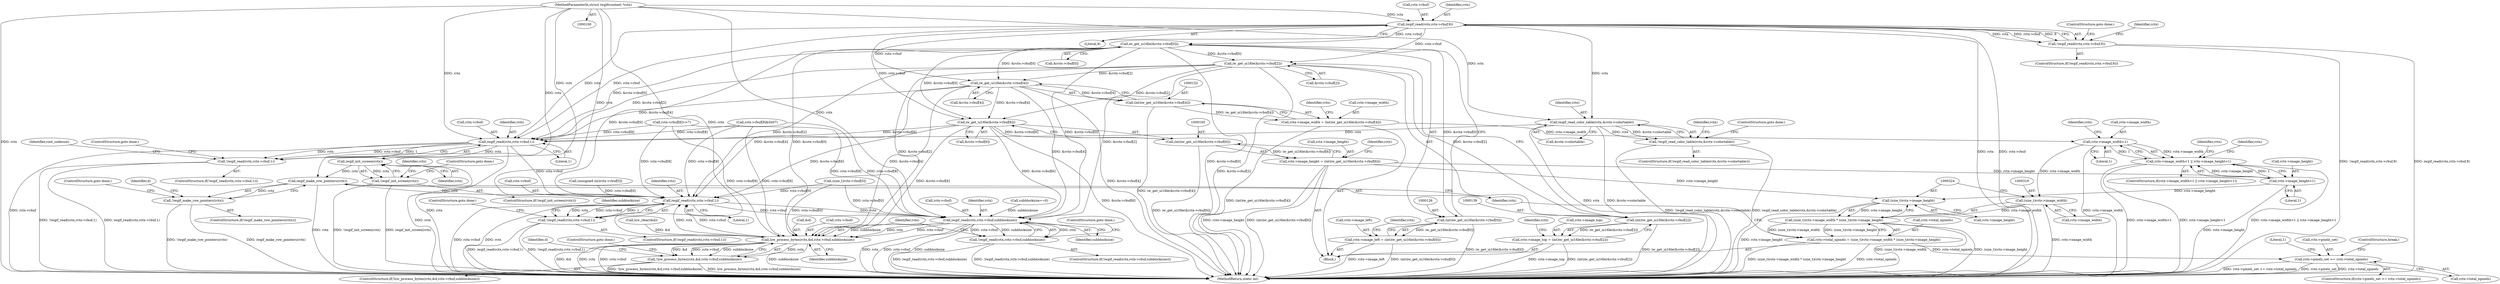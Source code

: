 digraph "0_imageworsener_ca3356eb49fee03e2eaf6b6aff826988c1122d93@API" {
"1000114" [label="(Call,iwgif_read(rctx,rctx->rbuf,9))"];
"1000101" [label="(MethodParameterIn,struct iwgifrcontext *rctx)"];
"1000113" [label="(Call,!iwgif_read(rctx,rctx->rbuf,9))"];
"1000127" [label="(Call,iw_get_ui16le(&rctx->rbuf[0]))"];
"1000125" [label="(Call,(int)iw_get_ui16le(&rctx->rbuf[0]))"];
"1000121" [label="(Call,rctx->image_left = (int)iw_get_ui16le(&rctx->rbuf[0]))"];
"1000140" [label="(Call,iw_get_ui16le(&rctx->rbuf[2]))"];
"1000138" [label="(Call,(int)iw_get_ui16le(&rctx->rbuf[2]))"];
"1000134" [label="(Call,rctx->image_top = (int)iw_get_ui16le(&rctx->rbuf[2]))"];
"1000153" [label="(Call,iw_get_ui16le(&rctx->rbuf[4]))"];
"1000151" [label="(Call,(int)iw_get_ui16le(&rctx->rbuf[4]))"];
"1000147" [label="(Call,rctx->image_width = (int)iw_get_ui16le(&rctx->rbuf[4]))"];
"1000175" [label="(Call,rctx->image_width<1)"];
"1000174" [label="(Call,rctx->image_width<1 || rctx->image_height<1)"];
"1000318" [label="(Call,(size_t)rctx->image_width)"];
"1000317" [label="(Call,(size_t)rctx->image_width * (size_t)rctx->image_height)"];
"1000313" [label="(Call,rctx->total_npixels = (size_t)rctx->image_width * (size_t)rctx->image_height)"];
"1000392" [label="(Call,rctx->pixels_set >= rctx->total_npixels)"];
"1000166" [label="(Call,iw_get_ui16le(&rctx->rbuf[6]))"];
"1000164" [label="(Call,(int)iw_get_ui16le(&rctx->rbuf[6]))"];
"1000160" [label="(Call,rctx->image_height = (int)iw_get_ui16le(&rctx->rbuf[6]))"];
"1000180" [label="(Call,rctx->image_height<1)"];
"1000323" [label="(Call,(size_t)rctx->image_height)"];
"1000277" [label="(Call,iwgif_read(rctx,rctx->rbuf,1))"];
"1000276" [label="(Call,!iwgif_read(rctx,rctx->rbuf,1))"];
"1000310" [label="(Call,iwgif_init_screen(rctx))"];
"1000309" [label="(Call,!iwgif_init_screen(rctx))"];
"1000330" [label="(Call,iwgif_make_row_pointers(rctx))"];
"1000329" [label="(Call,!iwgif_make_row_pointers(rctx))"];
"1000345" [label="(Call,iwgif_read(rctx,rctx->rbuf,1))"];
"1000344" [label="(Call,!iwgif_read(rctx,rctx->rbuf,1))"];
"1000368" [label="(Call,iwgif_read(rctx,rctx->rbuf,subblocksize))"];
"1000367" [label="(Call,!iwgif_read(rctx,rctx->rbuf,subblocksize))"];
"1000377" [label="(Call,lzw_process_bytes(rctx,&d,rctx->rbuf,subblocksize))"];
"1000376" [label="(Call,!lzw_process_bytes(rctx,&d,rctx->rbuf,subblocksize))"];
"1000250" [label="(Call,iwgif_read_color_table(rctx,&rctx->colortable))"];
"1000249" [label="(Call,!iwgif_read_color_table(rctx,&rctx->colortable))"];
"1000345" [label="(Call,iwgif_read(rctx,rctx->rbuf,1))"];
"1000276" [label="(Call,!iwgif_read(rctx,rctx->rbuf,1))"];
"1000113" [label="(Call,!iwgif_read(rctx,rctx->rbuf,9))"];
"1000180" [label="(Call,rctx->image_height<1)"];
"1000251" [label="(Identifier,rctx)"];
"1000162" [label="(Identifier,rctx)"];
"1000248" [label="(ControlStructure,if(!iwgif_read_color_table(rctx,&rctx->colortable)))"];
"1000314" [label="(Call,rctx->total_npixels)"];
"1000351" [label="(ControlStructure,goto done;)"];
"1000116" [label="(Call,rctx->rbuf)"];
"1000122" [label="(Call,rctx->image_left)"];
"1000175" [label="(Call,rctx->image_width<1)"];
"1000194" [label="(Identifier,rctx)"];
"1000176" [label="(Call,rctx->image_width)"];
"1000101" [label="(MethodParameterIn,struct iwgifrcontext *rctx)"];
"1000378" [label="(Identifier,rctx)"];
"1000388" [label="(Identifier,d)"];
"1000212" [label="(Call,rctx->rbuf[8]>>7)"];
"1000188" [label="(Identifier,rctx)"];
"1000181" [label="(Call,rctx->image_height)"];
"1000311" [label="(Identifier,rctx)"];
"1000256" [label="(ControlStructure,goto done;)"];
"1000384" [label="(Identifier,subblocksize)"];
"1000275" [label="(ControlStructure,if(!iwgif_read(rctx,rctx->rbuf,1)))"];
"1000285" [label="(Identifier,root_codesize)"];
"1000406" [label="(MethodReturn,static int)"];
"1000377" [label="(Call,lzw_process_bytes(rctx,&d,rctx->rbuf,subblocksize))"];
"1000154" [label="(Call,&rctx->rbuf[4])"];
"1000182" [label="(Identifier,rctx)"];
"1000320" [label="(Call,rctx->image_width)"];
"1000368" [label="(Call,iwgif_read(rctx,rctx->rbuf,subblocksize))"];
"1000367" [label="(Call,!iwgif_read(rctx,rctx->rbuf,subblocksize))"];
"1000309" [label="(Call,!iwgif_init_screen(rctx))"];
"1000331" [label="(Identifier,rctx)"];
"1000362" [label="(Call,subblocksize==0)"];
"1000279" [label="(Call,rctx->rbuf)"];
"1000121" [label="(Call,rctx->image_left = (int)iw_get_ui16le(&rctx->rbuf[0]))"];
"1000151" [label="(Call,(int)iw_get_ui16le(&rctx->rbuf[4]))"];
"1000313" [label="(Call,rctx->total_npixels = (size_t)rctx->image_width * (size_t)rctx->image_height)"];
"1000147" [label="(Call,rctx->image_width = (int)iw_get_ui16le(&rctx->rbuf[4]))"];
"1000148" [label="(Call,rctx->image_width)"];
"1000177" [label="(Identifier,rctx)"];
"1000115" [label="(Identifier,rctx)"];
"1000375" [label="(ControlStructure,if(!lzw_process_bytes(rctx,&d,rctx->rbuf,subblocksize)))"];
"1000161" [label="(Call,rctx->image_height)"];
"1000286" [label="(Call,(unsigned int)rctx->rbuf[0])"];
"1000227" [label="(Call,rctx->rbuf[8]&0x07)"];
"1000312" [label="(ControlStructure,goto done;)"];
"1000149" [label="(Identifier,rctx)"];
"1000315" [label="(Identifier,rctx)"];
"1000370" [label="(Call,rctx->rbuf)"];
"1000374" [label="(ControlStructure,goto done;)"];
"1000392" [label="(Call,rctx->pixels_set >= rctx->total_npixels)"];
"1000250" [label="(Call,iwgif_read_color_table(rctx,&rctx->colortable))"];
"1000350" [label="(Literal,1)"];
"1000328" [label="(ControlStructure,if(!iwgif_make_row_pointers(rctx)))"];
"1000125" [label="(Call,(int)iw_get_ui16le(&rctx->rbuf[0]))"];
"1000396" [label="(Call,rctx->total_npixels)"];
"1000332" [label="(ControlStructure,goto done;)"];
"1000278" [label="(Identifier,rctx)"];
"1000318" [label="(Call,(size_t)rctx->image_width)"];
"1000153" [label="(Call,iw_get_ui16le(&rctx->rbuf[4]))"];
"1000277" [label="(Call,iwgif_read(rctx,rctx->rbuf,1))"];
"1000343" [label="(ControlStructure,if(!iwgif_read(rctx,rctx->rbuf,1)))"];
"1000282" [label="(Literal,1)"];
"1000335" [label="(Identifier,d)"];
"1000112" [label="(ControlStructure,if(!iwgif_read(rctx,rctx->rbuf,9)))"];
"1000164" [label="(Call,(int)iw_get_ui16le(&rctx->rbuf[6]))"];
"1000140" [label="(Call,iw_get_ui16le(&rctx->rbuf[2]))"];
"1000325" [label="(Call,rctx->image_height)"];
"1000308" [label="(ControlStructure,if(!iwgif_init_screen(rctx)))"];
"1000135" [label="(Call,rctx->image_top)"];
"1000376" [label="(Call,!lzw_process_bytes(rctx,&d,rctx->rbuf,subblocksize))"];
"1000353" [label="(Identifier,subblocksize)"];
"1000136" [label="(Identifier,rctx)"];
"1000369" [label="(Identifier,rctx)"];
"1000249" [label="(Call,!iwgif_read_color_table(rctx,&rctx->colortable))"];
"1000119" [label="(Literal,9)"];
"1000120" [label="(ControlStructure,goto done;)"];
"1000184" [label="(Literal,1)"];
"1000166" [label="(Call,iw_get_ui16le(&rctx->rbuf[6]))"];
"1000341" [label="(Literal,1)"];
"1000128" [label="(Call,&rctx->rbuf[0])"];
"1000283" [label="(ControlStructure,goto done;)"];
"1000379" [label="(Call,&d)"];
"1000160" [label="(Call,rctx->image_height = (int)iw_get_ui16le(&rctx->rbuf[6]))"];
"1000138" [label="(Call,(int)iw_get_ui16le(&rctx->rbuf[2]))"];
"1000346" [label="(Identifier,rctx)"];
"1000381" [label="(Call,rctx->rbuf)"];
"1000330" [label="(Call,iwgif_make_row_pointers(rctx))"];
"1000354" [label="(Call,(size_t)rctx->rbuf[0])"];
"1000179" [label="(Literal,1)"];
"1000393" [label="(Call,rctx->pixels_set)"];
"1000329" [label="(Call,!iwgif_make_row_pointers(rctx))"];
"1000317" [label="(Call,(size_t)rctx->image_width * (size_t)rctx->image_height)"];
"1000114" [label="(Call,iwgif_read(rctx,rctx->rbuf,9))"];
"1000373" [label="(Identifier,subblocksize)"];
"1000399" [label="(ControlStructure,break;)"];
"1000310" [label="(Call,iwgif_init_screen(rctx))"];
"1000259" [label="(Identifier,rctx)"];
"1000323" [label="(Call,(size_t)rctx->image_height)"];
"1000102" [label="(Block,)"];
"1000391" [label="(ControlStructure,if(rctx->pixels_set >= rctx->total_npixels))"];
"1000174" [label="(Call,rctx->image_width<1 || rctx->image_height<1)"];
"1000337" [label="(Call,lzw_clear(&d))"];
"1000344" [label="(Call,!iwgif_read(rctx,rctx->rbuf,1))"];
"1000127" [label="(Call,iw_get_ui16le(&rctx->rbuf[0]))"];
"1000252" [label="(Call,&rctx->colortable)"];
"1000123" [label="(Identifier,rctx)"];
"1000141" [label="(Call,&rctx->rbuf[2])"];
"1000347" [label="(Call,rctx->rbuf)"];
"1000366" [label="(ControlStructure,if(!iwgif_read(rctx,rctx->rbuf,subblocksize)))"];
"1000385" [label="(ControlStructure,goto done;)"];
"1000173" [label="(ControlStructure,if(rctx->image_width<1 || rctx->image_height<1))"];
"1000167" [label="(Call,&rctx->rbuf[6])"];
"1000134" [label="(Call,rctx->image_top = (int)iw_get_ui16le(&rctx->rbuf[2]))"];
"1000114" -> "1000113"  [label="AST: "];
"1000114" -> "1000119"  [label="CFG: "];
"1000115" -> "1000114"  [label="AST: "];
"1000116" -> "1000114"  [label="AST: "];
"1000119" -> "1000114"  [label="AST: "];
"1000113" -> "1000114"  [label="CFG: "];
"1000114" -> "1000406"  [label="DDG: rctx"];
"1000114" -> "1000406"  [label="DDG: rctx->rbuf"];
"1000114" -> "1000113"  [label="DDG: rctx"];
"1000114" -> "1000113"  [label="DDG: rctx->rbuf"];
"1000114" -> "1000113"  [label="DDG: 9"];
"1000101" -> "1000114"  [label="DDG: rctx"];
"1000114" -> "1000127"  [label="DDG: rctx->rbuf"];
"1000114" -> "1000140"  [label="DDG: rctx->rbuf"];
"1000114" -> "1000153"  [label="DDG: rctx->rbuf"];
"1000114" -> "1000166"  [label="DDG: rctx->rbuf"];
"1000114" -> "1000250"  [label="DDG: rctx"];
"1000114" -> "1000277"  [label="DDG: rctx"];
"1000114" -> "1000277"  [label="DDG: rctx->rbuf"];
"1000101" -> "1000100"  [label="AST: "];
"1000101" -> "1000406"  [label="DDG: rctx"];
"1000101" -> "1000250"  [label="DDG: rctx"];
"1000101" -> "1000277"  [label="DDG: rctx"];
"1000101" -> "1000310"  [label="DDG: rctx"];
"1000101" -> "1000330"  [label="DDG: rctx"];
"1000101" -> "1000345"  [label="DDG: rctx"];
"1000101" -> "1000368"  [label="DDG: rctx"];
"1000101" -> "1000377"  [label="DDG: rctx"];
"1000113" -> "1000112"  [label="AST: "];
"1000120" -> "1000113"  [label="CFG: "];
"1000123" -> "1000113"  [label="CFG: "];
"1000113" -> "1000406"  [label="DDG: iwgif_read(rctx,rctx->rbuf,9)"];
"1000113" -> "1000406"  [label="DDG: !iwgif_read(rctx,rctx->rbuf,9)"];
"1000127" -> "1000125"  [label="AST: "];
"1000127" -> "1000128"  [label="CFG: "];
"1000128" -> "1000127"  [label="AST: "];
"1000125" -> "1000127"  [label="CFG: "];
"1000127" -> "1000406"  [label="DDG: &rctx->rbuf[0]"];
"1000127" -> "1000125"  [label="DDG: &rctx->rbuf[0]"];
"1000127" -> "1000140"  [label="DDG: &rctx->rbuf[0]"];
"1000127" -> "1000153"  [label="DDG: &rctx->rbuf[0]"];
"1000127" -> "1000166"  [label="DDG: &rctx->rbuf[0]"];
"1000127" -> "1000277"  [label="DDG: &rctx->rbuf[0]"];
"1000127" -> "1000345"  [label="DDG: &rctx->rbuf[0]"];
"1000127" -> "1000368"  [label="DDG: &rctx->rbuf[0]"];
"1000127" -> "1000377"  [label="DDG: &rctx->rbuf[0]"];
"1000125" -> "1000121"  [label="AST: "];
"1000126" -> "1000125"  [label="AST: "];
"1000121" -> "1000125"  [label="CFG: "];
"1000125" -> "1000406"  [label="DDG: iw_get_ui16le(&rctx->rbuf[0])"];
"1000125" -> "1000121"  [label="DDG: iw_get_ui16le(&rctx->rbuf[0])"];
"1000121" -> "1000102"  [label="AST: "];
"1000122" -> "1000121"  [label="AST: "];
"1000136" -> "1000121"  [label="CFG: "];
"1000121" -> "1000406"  [label="DDG: (int)iw_get_ui16le(&rctx->rbuf[0])"];
"1000121" -> "1000406"  [label="DDG: rctx->image_left"];
"1000140" -> "1000138"  [label="AST: "];
"1000140" -> "1000141"  [label="CFG: "];
"1000141" -> "1000140"  [label="AST: "];
"1000138" -> "1000140"  [label="CFG: "];
"1000140" -> "1000406"  [label="DDG: &rctx->rbuf[2]"];
"1000140" -> "1000138"  [label="DDG: &rctx->rbuf[2]"];
"1000140" -> "1000153"  [label="DDG: &rctx->rbuf[2]"];
"1000140" -> "1000166"  [label="DDG: &rctx->rbuf[2]"];
"1000140" -> "1000277"  [label="DDG: &rctx->rbuf[2]"];
"1000140" -> "1000345"  [label="DDG: &rctx->rbuf[2]"];
"1000140" -> "1000368"  [label="DDG: &rctx->rbuf[2]"];
"1000140" -> "1000377"  [label="DDG: &rctx->rbuf[2]"];
"1000138" -> "1000134"  [label="AST: "];
"1000139" -> "1000138"  [label="AST: "];
"1000134" -> "1000138"  [label="CFG: "];
"1000138" -> "1000406"  [label="DDG: iw_get_ui16le(&rctx->rbuf[2])"];
"1000138" -> "1000134"  [label="DDG: iw_get_ui16le(&rctx->rbuf[2])"];
"1000134" -> "1000102"  [label="AST: "];
"1000135" -> "1000134"  [label="AST: "];
"1000149" -> "1000134"  [label="CFG: "];
"1000134" -> "1000406"  [label="DDG: rctx->image_top"];
"1000134" -> "1000406"  [label="DDG: (int)iw_get_ui16le(&rctx->rbuf[2])"];
"1000153" -> "1000151"  [label="AST: "];
"1000153" -> "1000154"  [label="CFG: "];
"1000154" -> "1000153"  [label="AST: "];
"1000151" -> "1000153"  [label="CFG: "];
"1000153" -> "1000406"  [label="DDG: &rctx->rbuf[4]"];
"1000153" -> "1000151"  [label="DDG: &rctx->rbuf[4]"];
"1000153" -> "1000166"  [label="DDG: &rctx->rbuf[4]"];
"1000153" -> "1000277"  [label="DDG: &rctx->rbuf[4]"];
"1000153" -> "1000345"  [label="DDG: &rctx->rbuf[4]"];
"1000153" -> "1000368"  [label="DDG: &rctx->rbuf[4]"];
"1000153" -> "1000377"  [label="DDG: &rctx->rbuf[4]"];
"1000151" -> "1000147"  [label="AST: "];
"1000152" -> "1000151"  [label="AST: "];
"1000147" -> "1000151"  [label="CFG: "];
"1000151" -> "1000406"  [label="DDG: iw_get_ui16le(&rctx->rbuf[4])"];
"1000151" -> "1000147"  [label="DDG: iw_get_ui16le(&rctx->rbuf[4])"];
"1000147" -> "1000102"  [label="AST: "];
"1000148" -> "1000147"  [label="AST: "];
"1000162" -> "1000147"  [label="CFG: "];
"1000147" -> "1000406"  [label="DDG: (int)iw_get_ui16le(&rctx->rbuf[4])"];
"1000147" -> "1000175"  [label="DDG: rctx->image_width"];
"1000175" -> "1000174"  [label="AST: "];
"1000175" -> "1000179"  [label="CFG: "];
"1000176" -> "1000175"  [label="AST: "];
"1000179" -> "1000175"  [label="AST: "];
"1000182" -> "1000175"  [label="CFG: "];
"1000174" -> "1000175"  [label="CFG: "];
"1000175" -> "1000406"  [label="DDG: rctx->image_width"];
"1000175" -> "1000174"  [label="DDG: rctx->image_width"];
"1000175" -> "1000174"  [label="DDG: 1"];
"1000175" -> "1000318"  [label="DDG: rctx->image_width"];
"1000174" -> "1000173"  [label="AST: "];
"1000174" -> "1000180"  [label="CFG: "];
"1000180" -> "1000174"  [label="AST: "];
"1000188" -> "1000174"  [label="CFG: "];
"1000194" -> "1000174"  [label="CFG: "];
"1000174" -> "1000406"  [label="DDG: rctx->image_height<1"];
"1000174" -> "1000406"  [label="DDG: rctx->image_width<1 || rctx->image_height<1"];
"1000174" -> "1000406"  [label="DDG: rctx->image_width<1"];
"1000180" -> "1000174"  [label="DDG: rctx->image_height"];
"1000180" -> "1000174"  [label="DDG: 1"];
"1000318" -> "1000317"  [label="AST: "];
"1000318" -> "1000320"  [label="CFG: "];
"1000319" -> "1000318"  [label="AST: "];
"1000320" -> "1000318"  [label="AST: "];
"1000324" -> "1000318"  [label="CFG: "];
"1000318" -> "1000406"  [label="DDG: rctx->image_width"];
"1000318" -> "1000317"  [label="DDG: rctx->image_width"];
"1000317" -> "1000313"  [label="AST: "];
"1000317" -> "1000323"  [label="CFG: "];
"1000323" -> "1000317"  [label="AST: "];
"1000313" -> "1000317"  [label="CFG: "];
"1000317" -> "1000406"  [label="DDG: (size_t)rctx->image_width"];
"1000317" -> "1000406"  [label="DDG: (size_t)rctx->image_height"];
"1000317" -> "1000313"  [label="DDG: (size_t)rctx->image_width"];
"1000317" -> "1000313"  [label="DDG: (size_t)rctx->image_height"];
"1000323" -> "1000317"  [label="DDG: rctx->image_height"];
"1000313" -> "1000102"  [label="AST: "];
"1000314" -> "1000313"  [label="AST: "];
"1000331" -> "1000313"  [label="CFG: "];
"1000313" -> "1000406"  [label="DDG: rctx->total_npixels"];
"1000313" -> "1000406"  [label="DDG: (size_t)rctx->image_width * (size_t)rctx->image_height"];
"1000313" -> "1000392"  [label="DDG: rctx->total_npixels"];
"1000392" -> "1000391"  [label="AST: "];
"1000392" -> "1000396"  [label="CFG: "];
"1000393" -> "1000392"  [label="AST: "];
"1000396" -> "1000392"  [label="AST: "];
"1000341" -> "1000392"  [label="CFG: "];
"1000399" -> "1000392"  [label="CFG: "];
"1000392" -> "1000406"  [label="DDG: rctx->total_npixels"];
"1000392" -> "1000406"  [label="DDG: rctx->pixels_set >= rctx->total_npixels"];
"1000392" -> "1000406"  [label="DDG: rctx->pixels_set"];
"1000166" -> "1000164"  [label="AST: "];
"1000166" -> "1000167"  [label="CFG: "];
"1000167" -> "1000166"  [label="AST: "];
"1000164" -> "1000166"  [label="CFG: "];
"1000166" -> "1000406"  [label="DDG: &rctx->rbuf[6]"];
"1000166" -> "1000164"  [label="DDG: &rctx->rbuf[6]"];
"1000166" -> "1000277"  [label="DDG: &rctx->rbuf[6]"];
"1000166" -> "1000345"  [label="DDG: &rctx->rbuf[6]"];
"1000166" -> "1000368"  [label="DDG: &rctx->rbuf[6]"];
"1000166" -> "1000377"  [label="DDG: &rctx->rbuf[6]"];
"1000164" -> "1000160"  [label="AST: "];
"1000165" -> "1000164"  [label="AST: "];
"1000160" -> "1000164"  [label="CFG: "];
"1000164" -> "1000406"  [label="DDG: iw_get_ui16le(&rctx->rbuf[6])"];
"1000164" -> "1000160"  [label="DDG: iw_get_ui16le(&rctx->rbuf[6])"];
"1000160" -> "1000102"  [label="AST: "];
"1000161" -> "1000160"  [label="AST: "];
"1000177" -> "1000160"  [label="CFG: "];
"1000160" -> "1000406"  [label="DDG: (int)iw_get_ui16le(&rctx->rbuf[6])"];
"1000160" -> "1000406"  [label="DDG: rctx->image_height"];
"1000160" -> "1000180"  [label="DDG: rctx->image_height"];
"1000160" -> "1000323"  [label="DDG: rctx->image_height"];
"1000180" -> "1000184"  [label="CFG: "];
"1000181" -> "1000180"  [label="AST: "];
"1000184" -> "1000180"  [label="AST: "];
"1000180" -> "1000406"  [label="DDG: rctx->image_height"];
"1000180" -> "1000323"  [label="DDG: rctx->image_height"];
"1000323" -> "1000325"  [label="CFG: "];
"1000324" -> "1000323"  [label="AST: "];
"1000325" -> "1000323"  [label="AST: "];
"1000323" -> "1000406"  [label="DDG: rctx->image_height"];
"1000277" -> "1000276"  [label="AST: "];
"1000277" -> "1000282"  [label="CFG: "];
"1000278" -> "1000277"  [label="AST: "];
"1000279" -> "1000277"  [label="AST: "];
"1000282" -> "1000277"  [label="AST: "];
"1000276" -> "1000277"  [label="CFG: "];
"1000277" -> "1000406"  [label="DDG: rctx"];
"1000277" -> "1000406"  [label="DDG: rctx->rbuf"];
"1000277" -> "1000276"  [label="DDG: rctx"];
"1000277" -> "1000276"  [label="DDG: rctx->rbuf"];
"1000277" -> "1000276"  [label="DDG: 1"];
"1000250" -> "1000277"  [label="DDG: rctx"];
"1000227" -> "1000277"  [label="DDG: rctx->rbuf[8]"];
"1000212" -> "1000277"  [label="DDG: rctx->rbuf[8]"];
"1000277" -> "1000310"  [label="DDG: rctx"];
"1000277" -> "1000345"  [label="DDG: rctx->rbuf"];
"1000276" -> "1000275"  [label="AST: "];
"1000283" -> "1000276"  [label="CFG: "];
"1000285" -> "1000276"  [label="CFG: "];
"1000276" -> "1000406"  [label="DDG: !iwgif_read(rctx,rctx->rbuf,1)"];
"1000276" -> "1000406"  [label="DDG: iwgif_read(rctx,rctx->rbuf,1)"];
"1000310" -> "1000309"  [label="AST: "];
"1000310" -> "1000311"  [label="CFG: "];
"1000311" -> "1000310"  [label="AST: "];
"1000309" -> "1000310"  [label="CFG: "];
"1000310" -> "1000406"  [label="DDG: rctx"];
"1000310" -> "1000309"  [label="DDG: rctx"];
"1000310" -> "1000330"  [label="DDG: rctx"];
"1000309" -> "1000308"  [label="AST: "];
"1000312" -> "1000309"  [label="CFG: "];
"1000315" -> "1000309"  [label="CFG: "];
"1000309" -> "1000406"  [label="DDG: iwgif_init_screen(rctx)"];
"1000309" -> "1000406"  [label="DDG: !iwgif_init_screen(rctx)"];
"1000330" -> "1000329"  [label="AST: "];
"1000330" -> "1000331"  [label="CFG: "];
"1000331" -> "1000330"  [label="AST: "];
"1000329" -> "1000330"  [label="CFG: "];
"1000330" -> "1000406"  [label="DDG: rctx"];
"1000330" -> "1000329"  [label="DDG: rctx"];
"1000330" -> "1000345"  [label="DDG: rctx"];
"1000329" -> "1000328"  [label="AST: "];
"1000332" -> "1000329"  [label="CFG: "];
"1000335" -> "1000329"  [label="CFG: "];
"1000329" -> "1000406"  [label="DDG: !iwgif_make_row_pointers(rctx)"];
"1000329" -> "1000406"  [label="DDG: iwgif_make_row_pointers(rctx)"];
"1000345" -> "1000344"  [label="AST: "];
"1000345" -> "1000350"  [label="CFG: "];
"1000346" -> "1000345"  [label="AST: "];
"1000347" -> "1000345"  [label="AST: "];
"1000350" -> "1000345"  [label="AST: "];
"1000344" -> "1000345"  [label="CFG: "];
"1000345" -> "1000406"  [label="DDG: rctx->rbuf"];
"1000345" -> "1000406"  [label="DDG: rctx"];
"1000345" -> "1000344"  [label="DDG: rctx"];
"1000345" -> "1000344"  [label="DDG: rctx->rbuf"];
"1000345" -> "1000344"  [label="DDG: 1"];
"1000377" -> "1000345"  [label="DDG: rctx"];
"1000377" -> "1000345"  [label="DDG: rctx->rbuf"];
"1000354" -> "1000345"  [label="DDG: rctx->rbuf[0]"];
"1000227" -> "1000345"  [label="DDG: rctx->rbuf[8]"];
"1000212" -> "1000345"  [label="DDG: rctx->rbuf[8]"];
"1000286" -> "1000345"  [label="DDG: rctx->rbuf[0]"];
"1000345" -> "1000368"  [label="DDG: rctx"];
"1000345" -> "1000368"  [label="DDG: rctx->rbuf"];
"1000344" -> "1000343"  [label="AST: "];
"1000351" -> "1000344"  [label="CFG: "];
"1000353" -> "1000344"  [label="CFG: "];
"1000344" -> "1000406"  [label="DDG: !iwgif_read(rctx,rctx->rbuf,1)"];
"1000344" -> "1000406"  [label="DDG: iwgif_read(rctx,rctx->rbuf,1)"];
"1000368" -> "1000367"  [label="AST: "];
"1000368" -> "1000373"  [label="CFG: "];
"1000369" -> "1000368"  [label="AST: "];
"1000370" -> "1000368"  [label="AST: "];
"1000373" -> "1000368"  [label="AST: "];
"1000367" -> "1000368"  [label="CFG: "];
"1000368" -> "1000406"  [label="DDG: rctx"];
"1000368" -> "1000406"  [label="DDG: rctx->rbuf"];
"1000368" -> "1000406"  [label="DDG: subblocksize"];
"1000368" -> "1000367"  [label="DDG: rctx"];
"1000368" -> "1000367"  [label="DDG: rctx->rbuf"];
"1000368" -> "1000367"  [label="DDG: subblocksize"];
"1000354" -> "1000368"  [label="DDG: rctx->rbuf[0]"];
"1000227" -> "1000368"  [label="DDG: rctx->rbuf[8]"];
"1000212" -> "1000368"  [label="DDG: rctx->rbuf[8]"];
"1000362" -> "1000368"  [label="DDG: subblocksize"];
"1000368" -> "1000377"  [label="DDG: rctx"];
"1000368" -> "1000377"  [label="DDG: rctx->rbuf"];
"1000368" -> "1000377"  [label="DDG: subblocksize"];
"1000367" -> "1000366"  [label="AST: "];
"1000374" -> "1000367"  [label="CFG: "];
"1000378" -> "1000367"  [label="CFG: "];
"1000367" -> "1000406"  [label="DDG: iwgif_read(rctx,rctx->rbuf,subblocksize)"];
"1000367" -> "1000406"  [label="DDG: !iwgif_read(rctx,rctx->rbuf,subblocksize)"];
"1000377" -> "1000376"  [label="AST: "];
"1000377" -> "1000384"  [label="CFG: "];
"1000378" -> "1000377"  [label="AST: "];
"1000379" -> "1000377"  [label="AST: "];
"1000381" -> "1000377"  [label="AST: "];
"1000384" -> "1000377"  [label="AST: "];
"1000376" -> "1000377"  [label="CFG: "];
"1000377" -> "1000406"  [label="DDG: subblocksize"];
"1000377" -> "1000406"  [label="DDG: &d"];
"1000377" -> "1000406"  [label="DDG: rctx"];
"1000377" -> "1000406"  [label="DDG: rctx->rbuf"];
"1000377" -> "1000376"  [label="DDG: rctx"];
"1000377" -> "1000376"  [label="DDG: &d"];
"1000377" -> "1000376"  [label="DDG: rctx->rbuf"];
"1000377" -> "1000376"  [label="DDG: subblocksize"];
"1000337" -> "1000377"  [label="DDG: &d"];
"1000354" -> "1000377"  [label="DDG: rctx->rbuf[0]"];
"1000227" -> "1000377"  [label="DDG: rctx->rbuf[8]"];
"1000212" -> "1000377"  [label="DDG: rctx->rbuf[8]"];
"1000376" -> "1000375"  [label="AST: "];
"1000385" -> "1000376"  [label="CFG: "];
"1000388" -> "1000376"  [label="CFG: "];
"1000376" -> "1000406"  [label="DDG: !lzw_process_bytes(rctx,&d,rctx->rbuf,subblocksize)"];
"1000376" -> "1000406"  [label="DDG: lzw_process_bytes(rctx,&d,rctx->rbuf,subblocksize)"];
"1000250" -> "1000249"  [label="AST: "];
"1000250" -> "1000252"  [label="CFG: "];
"1000251" -> "1000250"  [label="AST: "];
"1000252" -> "1000250"  [label="AST: "];
"1000249" -> "1000250"  [label="CFG: "];
"1000250" -> "1000406"  [label="DDG: rctx"];
"1000250" -> "1000406"  [label="DDG: &rctx->colortable"];
"1000250" -> "1000249"  [label="DDG: rctx"];
"1000250" -> "1000249"  [label="DDG: &rctx->colortable"];
"1000249" -> "1000248"  [label="AST: "];
"1000256" -> "1000249"  [label="CFG: "];
"1000259" -> "1000249"  [label="CFG: "];
"1000249" -> "1000406"  [label="DDG: iwgif_read_color_table(rctx,&rctx->colortable)"];
"1000249" -> "1000406"  [label="DDG: !iwgif_read_color_table(rctx,&rctx->colortable)"];
}
